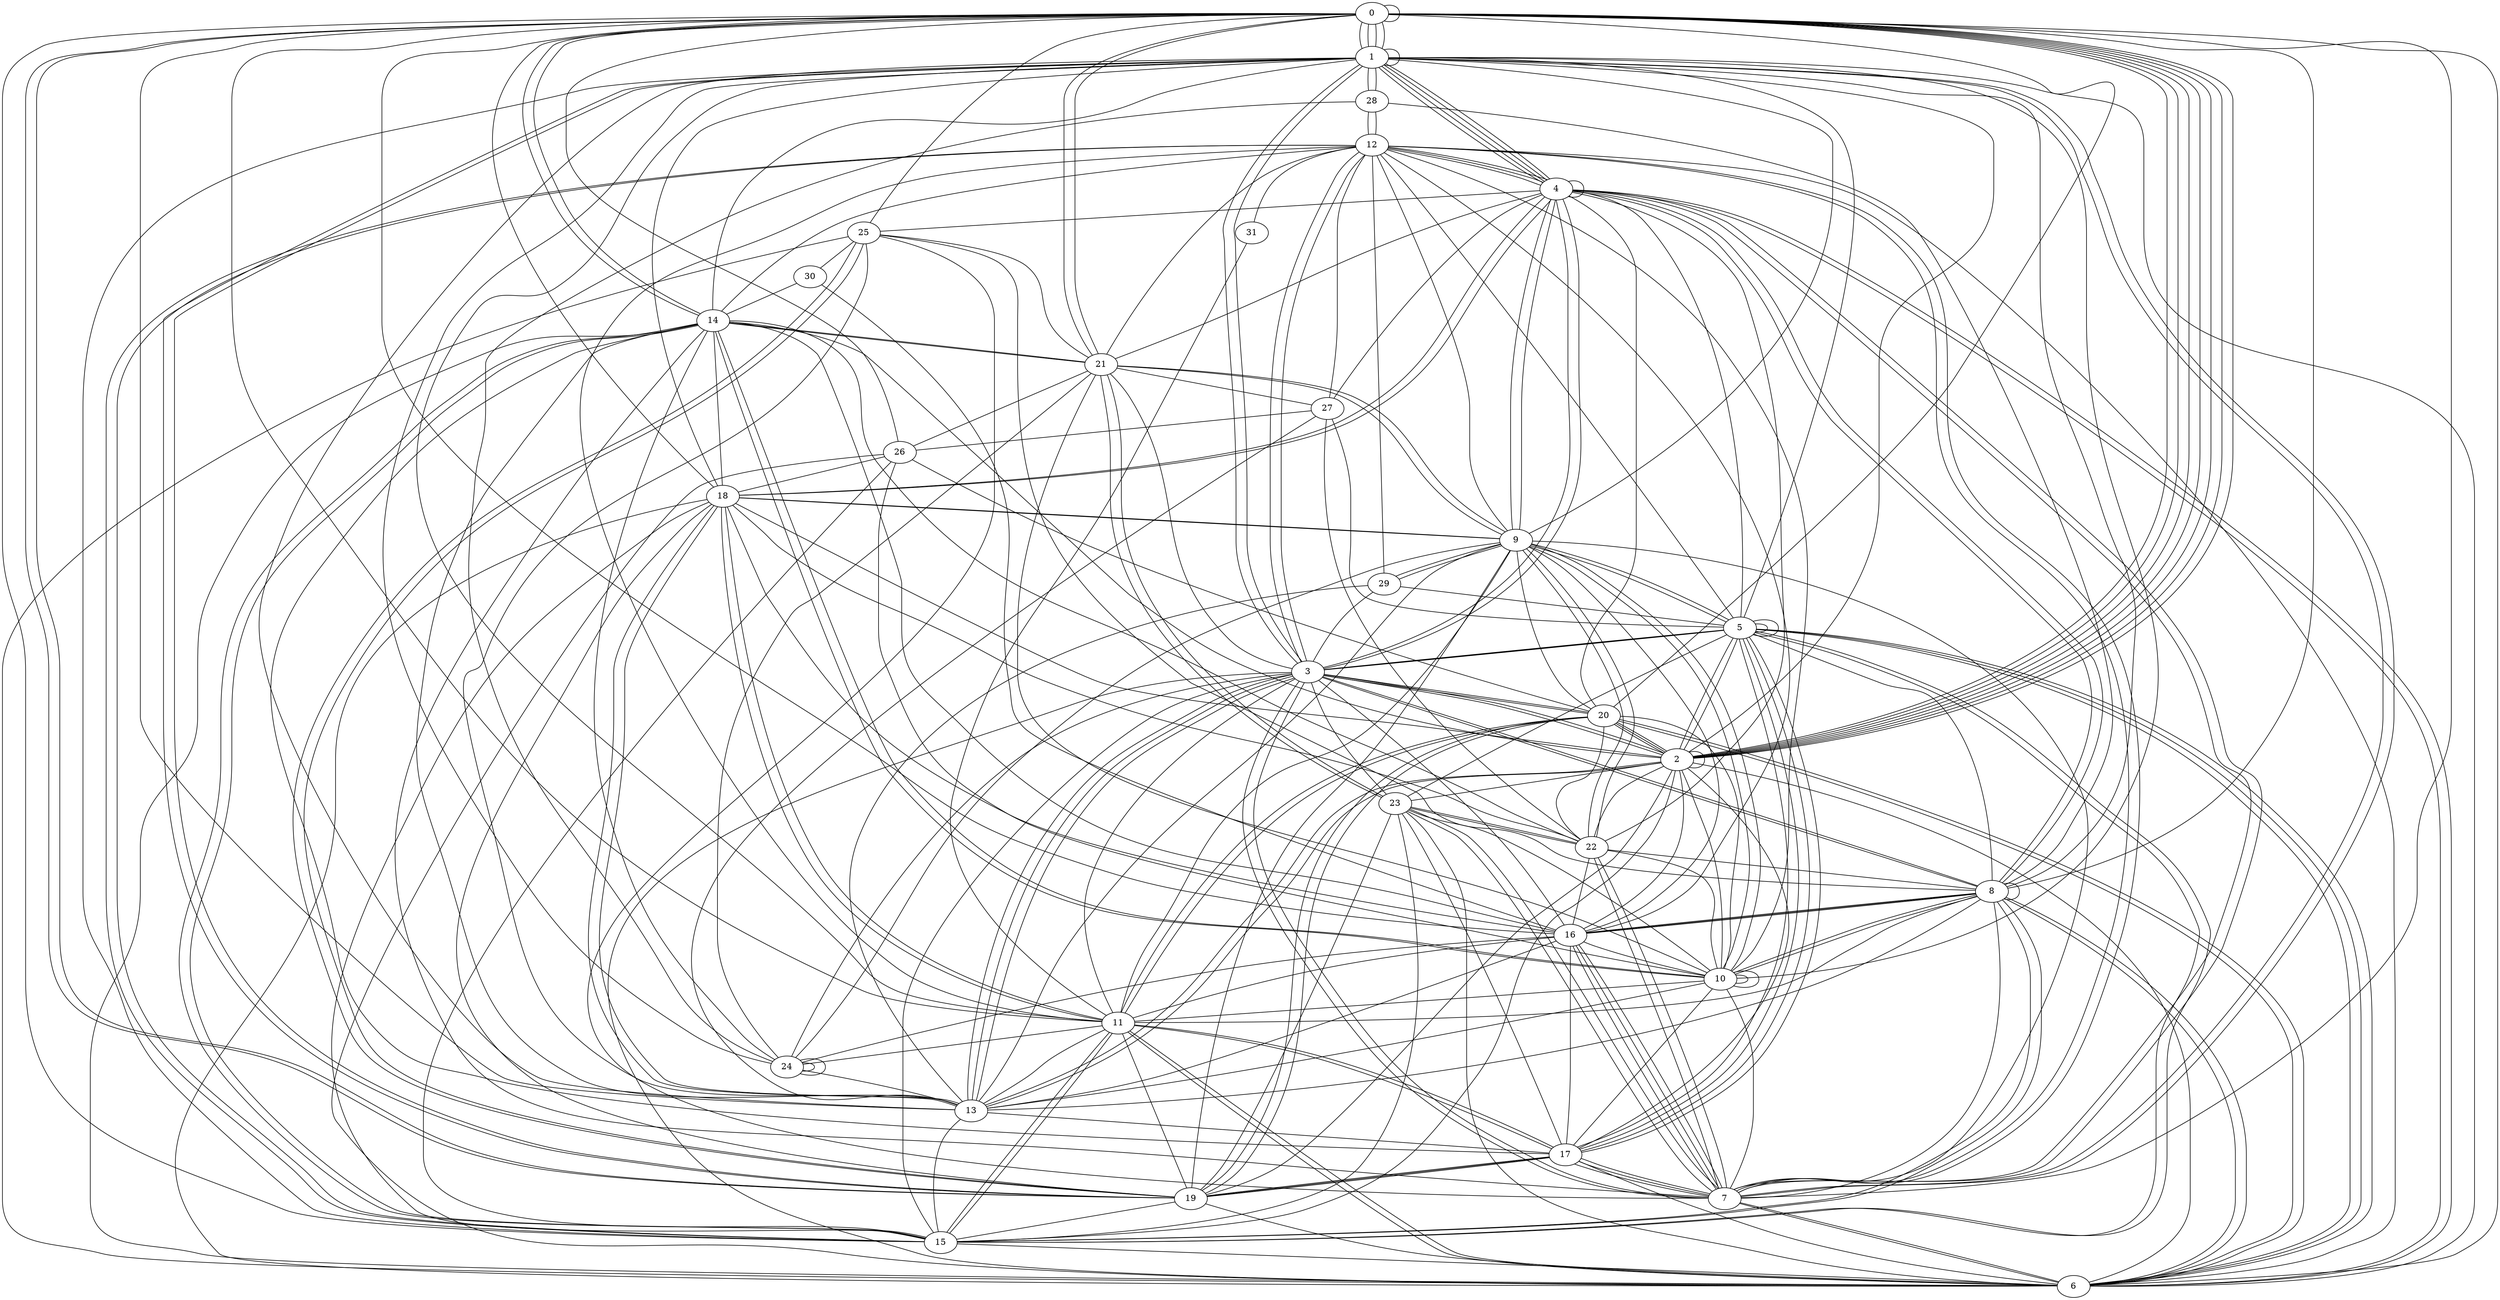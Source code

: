 graph G {
0;
1;
2;
3;
4;
5;
6;
7;
8;
9;
10;
11;
12;
13;
14;
15;
16;
17;
18;
19;
20;
21;
22;
23;
24;
25;
26;
27;
28;
29;
30;
31;
21--3 ;
17--5 ;
19--15 ;
17--19 ;
15--12 ;
28--12 ;
4--25 ;
3--15 ;
6--2 ;
4--12 ;
24--13 ;
21--9 ;
3--20 ;
13--25 ;
6--8 ;
21--23 ;
0--7 ;
27--13 ;
21--27 ;
12--6 ;
27--26 ;
25--30 ;
0--20 ;
28--8 ;
0--2 ;
21--9 ;
20--26 ;
11--20 ;
8--8 ;
0--14 ;
7--17 ;
22--23 ;
21--25 ;
6--4 ;
2--17 ;
16--2 ;
12--29 ;
24--28 ;
25--7 ;
16--30 ;
18--22 ;
27--4 ;
0--1 ;
12--9 ;
1--8 ;
0--2 ;
8--16 ;
4--1 ;
23--6 ;
13--2 ;
15--5 ;
0--13 ;
16--12 ;
0--19 ;
19--17 ;
4--18 ;
4--18 ;
15--0 ;
3--8 ;
28--1 ;
4--21 ;
1--3 ;
18--9 ;
12--31 ;
3--12 ;
19--25 ;
12--7 ;
29--5 ;
2--18 ;
11--0 ;
14--0 ;
14--16 ;
10--22 ;
2--23 ;
19--9 ;
0--2 ;
20--2 ;
20--19 ;
22--4 ;
29--13 ;
26--15 ;
16--18 ;
4--7 ;
13--11 ;
7--16 ;
8--15 ;
13--18 ;
5--9 ;
26--0 ;
1--1 ;
20--6 ;
14--7 ;
10--11 ;
20--2 ;
6--5 ;
9--13 ;
8--4 ;
1--5 ;
17--6 ;
5--4 ;
3--7 ;
11--9 ;
2--2 ;
16--10 ;
1--9 ;
19--25 ;
24--9 ;
8--3 ;
18--13 ;
17--23 ;
1--4 ;
1--28 ;
22--14 ;
19--20 ;
21--0 ;
11--19 ;
10--8 ;
19--18 ;
9--29 ;
9--10 ;
3--12 ;
14--12 ;
0--2 ;
0--16 ;
4--20 ;
12--5 ;
7--6 ;
2--13 ;
23--22 ;
24--24 ;
14--6 ;
27--22 ;
2--5 ;
8--15 ;
7--6 ;
15--5 ;
6--19 ;
20--22 ;
7--3 ;
15--14 ;
3--5 ;
15--12 ;
3--2 ;
11--6 ;
21--23 ;
17--16 ;
7--1 ;
25--8 ;
6--5 ;
10--21 ;
3--1 ;
10--2 ;
14--15 ;
1--11 ;
5--5 ;
23--3 ;
22--9 ;
8--7 ;
10--20 ;
23--5 ;
9--22 ;
6--8 ;
14--18 ;
3--4 ;
10--10 ;
15--6 ;
0--2 ;
20--6 ;
1--7 ;
17--19 ;
15--23 ;
23--7 ;
11--8 ;
25--0 ;
6--5 ;
13--1 ;
7--12 ;
3--6 ;
15--13 ;
2--14 ;
12--10 ;
11--18 ;
0--2 ;
6--11 ;
13--17 ;
23--10 ;
15--11 ;
5--9 ;
7--10 ;
7--22 ;
0--0 ;
20--3 ;
6--25 ;
1--18 ;
8--5 ;
23--7 ;
15--18 ;
14--10 ;
9--18 ;
2--5 ;
24--14 ;
0--1 ;
7--9 ;
8--10 ;
1--6 ;
5--3 ;
16--3 ;
2--15 ;
16--8 ;
0--18 ;
17--7 ;
4--1 ;
5--17 ;
10--10 ;
30--14 ;
23--19 ;
5--3 ;
27--12 ;
24--3 ;
6--0 ;
16--22 ;
6--18 ;
24--16 ;
26--18 ;
2--3 ;
11--24 ;
9--4 ;
7--4 ;
9--20 ;
11--20 ;
16--8 ;
6--26 ;
3--29 ;
13--3 ;
26--21 ;
9--29 ;
14--13 ;
5--17 ;
1--0 ;
4--6 ;
4--12 ;
12--4 ;
24--24 ;
4--4 ;
31--11 ;
11--17 ;
2--1 ;
12--28 ;
7--16 ;
22--2 ;
12--21 ;
2--20 ;
5--27 ;
4--9 ;
13--16 ;
10--1 ;
26--10 ;
21--0 ;
8--4 ;
1--4 ;
5--5 ;
7--16 ;
14--21 ;
8--0 ;
24--21 ;
2--0 ;
17--10 ;
22--8 ;
1--24 ;
0--19 ;
10--14 ;
1--19 ;
11--15 ;
3--13 ;
11--16 ;
0--1 ;
8--13 ;
17--7 ;
11--3 ;
5--17 ;
12--11 ;
15--1 ;
10--9 ;
1--14 ;
19--2 ;
11--17 ;
14--21 ;
3--13 ;
9--16 ;
4--3 ;
11--18 ;
14--17 ;
13--10 ;
19--1 ;
7--22 ;
}
